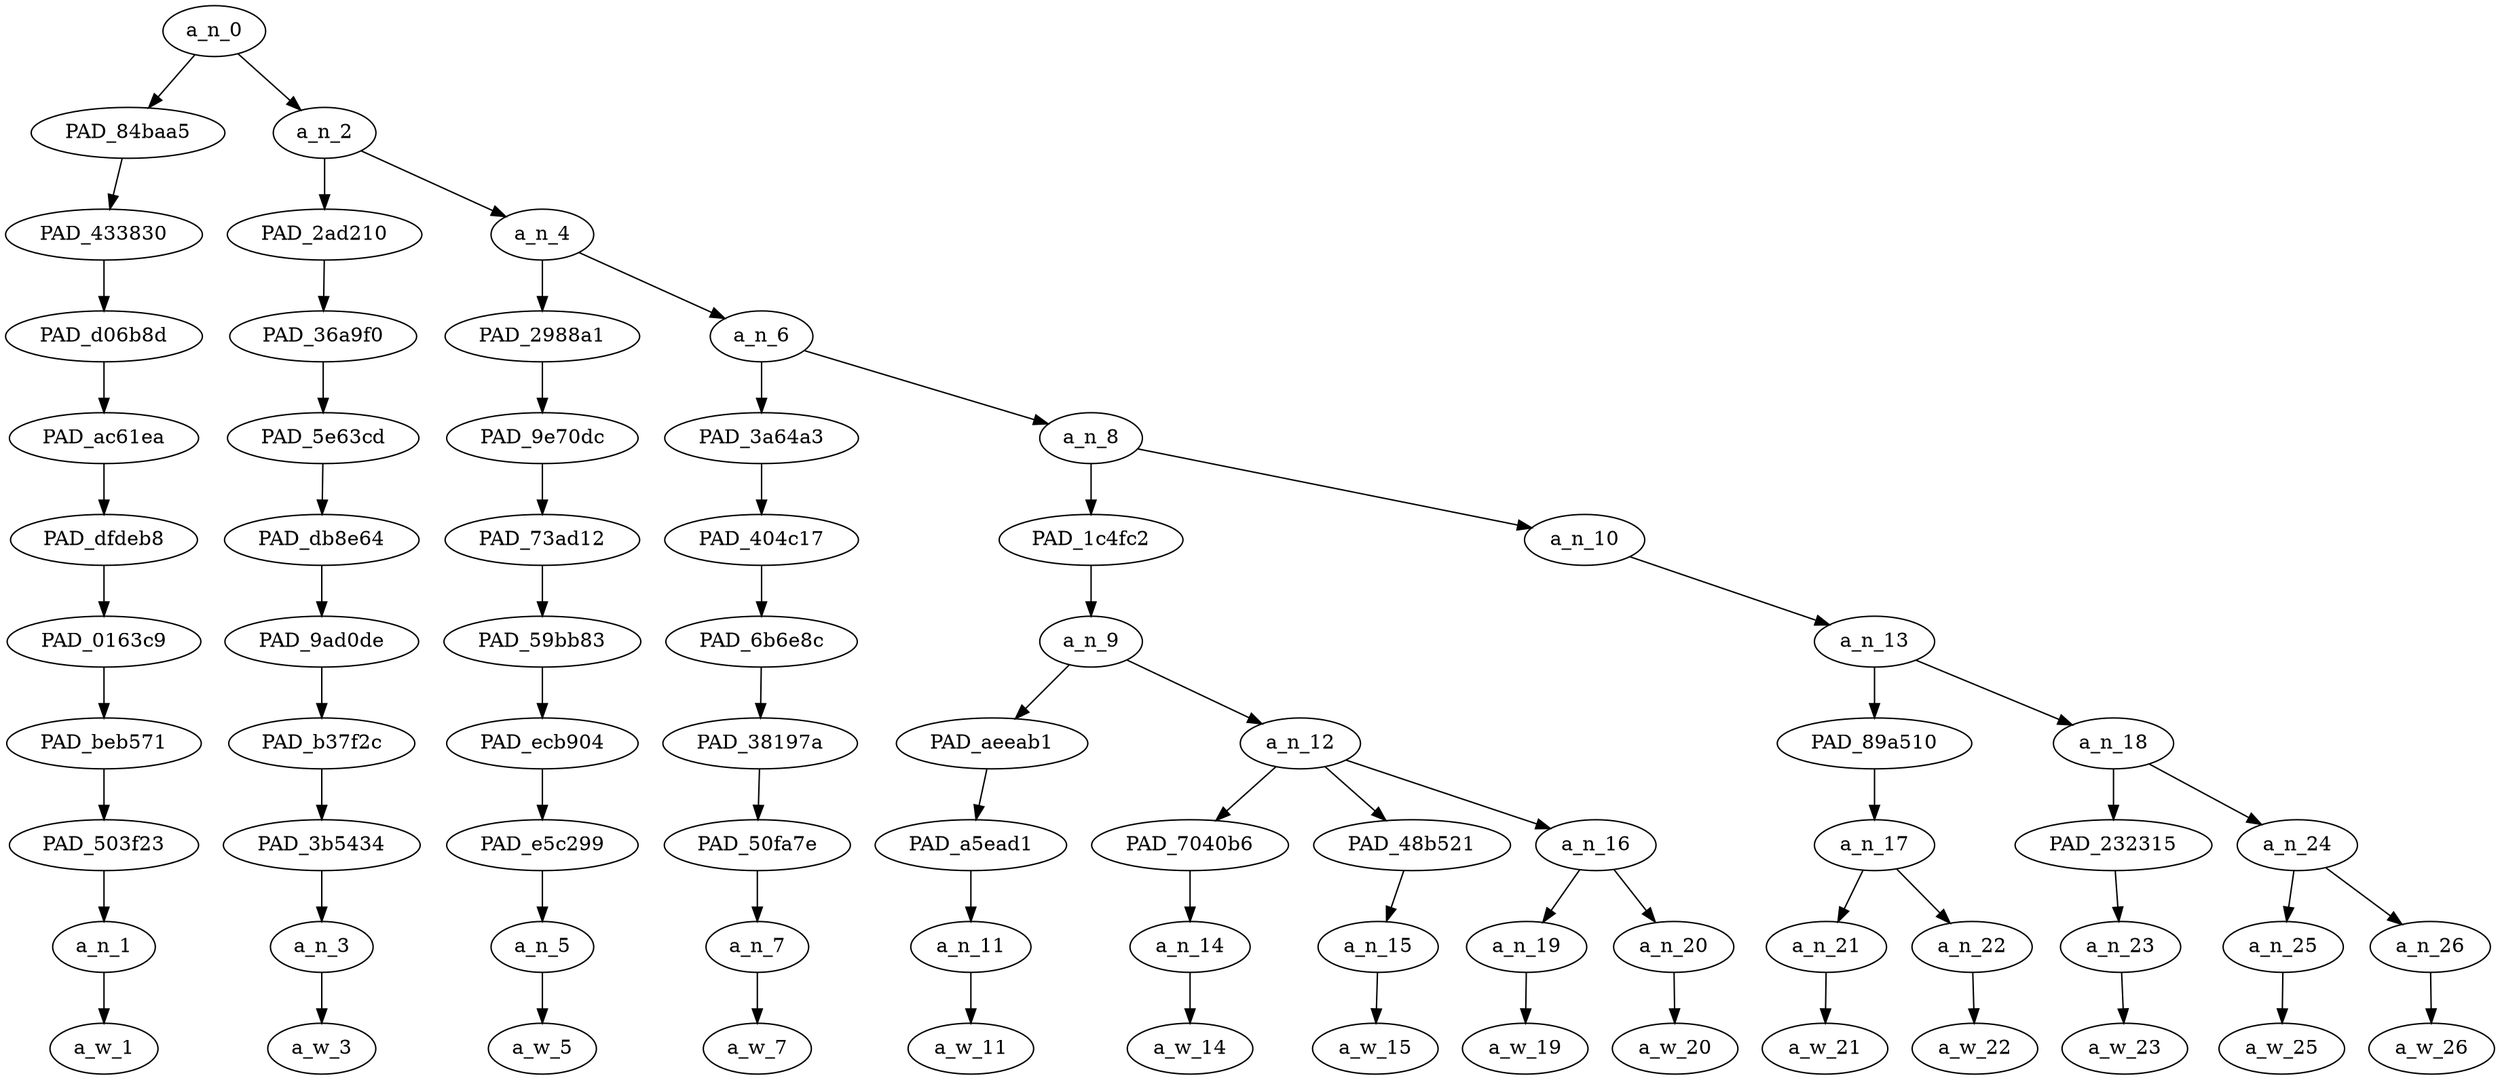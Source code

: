 strict digraph "" {
	a_n_0	[div_dir=1,
		index=0,
		level=10,
		pos="1.1783854166666667,10!",
		text_span="[0, 1, 2, 3, 4, 5, 6, 7, 8, 9, 10, 11, 12, 13]",
		value=1.00000000];
	PAD_84baa5	[div_dir=1,
		index=0,
		level=9,
		pos="0.0,9!",
		text_span="[0]",
		value=0.05066380];
	a_n_0 -> PAD_84baa5;
	a_n_2	[div_dir=1,
		index=1,
		level=9,
		pos="2.3567708333333335,9!",
		text_span="[1, 2, 3, 4, 5, 6, 7, 8, 9, 10, 11, 12, 13]",
		value=0.94766307];
	a_n_0 -> a_n_2;
	PAD_433830	[div_dir=1,
		index=0,
		level=8,
		pos="0.0,8!",
		text_span="[0]",
		value=0.05066380];
	PAD_84baa5 -> PAD_433830;
	PAD_d06b8d	[div_dir=1,
		index=0,
		level=7,
		pos="0.0,7!",
		text_span="[0]",
		value=0.05066380];
	PAD_433830 -> PAD_d06b8d;
	PAD_ac61ea	[div_dir=1,
		index=0,
		level=6,
		pos="0.0,6!",
		text_span="[0]",
		value=0.05066380];
	PAD_d06b8d -> PAD_ac61ea;
	PAD_dfdeb8	[div_dir=1,
		index=0,
		level=5,
		pos="0.0,5!",
		text_span="[0]",
		value=0.05066380];
	PAD_ac61ea -> PAD_dfdeb8;
	PAD_0163c9	[div_dir=1,
		index=0,
		level=4,
		pos="0.0,4!",
		text_span="[0]",
		value=0.05066380];
	PAD_dfdeb8 -> PAD_0163c9;
	PAD_beb571	[div_dir=1,
		index=0,
		level=3,
		pos="0.0,3!",
		text_span="[0]",
		value=0.05066380];
	PAD_0163c9 -> PAD_beb571;
	PAD_503f23	[div_dir=1,
		index=0,
		level=2,
		pos="0.0,2!",
		text_span="[0]",
		value=0.05066380];
	PAD_beb571 -> PAD_503f23;
	a_n_1	[div_dir=1,
		index=0,
		level=1,
		pos="0.0,1!",
		text_span="[0]",
		value=0.05066380];
	PAD_503f23 -> a_n_1;
	a_w_1	[div_dir=0,
		index=0,
		level=0,
		pos="0,0!",
		text_span="[0]",
		value=is];
	a_n_1 -> a_w_1;
	PAD_2ad210	[div_dir=-1,
		index=1,
		level=8,
		pos="1.0,8!",
		text_span="[1]",
		value=0.04561672];
	a_n_2 -> PAD_2ad210;
	a_n_4	[div_dir=1,
		index=2,
		level=8,
		pos="3.713541666666667,8!",
		text_span="[2, 3, 4, 5, 6, 7, 8, 9, 10, 11, 12, 13]",
		value=0.90036595];
	a_n_2 -> a_n_4;
	PAD_36a9f0	[div_dir=-1,
		index=1,
		level=7,
		pos="1.0,7!",
		text_span="[1]",
		value=0.04561672];
	PAD_2ad210 -> PAD_36a9f0;
	PAD_5e63cd	[div_dir=-1,
		index=1,
		level=6,
		pos="1.0,6!",
		text_span="[1]",
		value=0.04561672];
	PAD_36a9f0 -> PAD_5e63cd;
	PAD_db8e64	[div_dir=-1,
		index=1,
		level=5,
		pos="1.0,5!",
		text_span="[1]",
		value=0.04561672];
	PAD_5e63cd -> PAD_db8e64;
	PAD_9ad0de	[div_dir=-1,
		index=1,
		level=4,
		pos="1.0,4!",
		text_span="[1]",
		value=0.04561672];
	PAD_db8e64 -> PAD_9ad0de;
	PAD_b37f2c	[div_dir=-1,
		index=1,
		level=3,
		pos="1.0,3!",
		text_span="[1]",
		value=0.04561672];
	PAD_9ad0de -> PAD_b37f2c;
	PAD_3b5434	[div_dir=-1,
		index=1,
		level=2,
		pos="1.0,2!",
		text_span="[1]",
		value=0.04561672];
	PAD_b37f2c -> PAD_3b5434;
	a_n_3	[div_dir=-1,
		index=1,
		level=1,
		pos="1.0,1!",
		text_span="[1]",
		value=0.04561672];
	PAD_3b5434 -> a_n_3;
	a_w_3	[div_dir=0,
		index=1,
		level=0,
		pos="1,0!",
		text_span="[1]",
		value=anything];
	a_n_3 -> a_w_3;
	PAD_2988a1	[div_dir=-1,
		index=2,
		level=7,
		pos="2.0,7!",
		text_span="[2]",
		value=0.04840317];
	a_n_4 -> PAD_2988a1;
	a_n_6	[div_dir=1,
		index=3,
		level=7,
		pos="5.427083333333334,7!",
		text_span="[3, 4, 5, 6, 7, 8, 9, 10, 11, 12, 13]",
		value=0.85017740];
	a_n_4 -> a_n_6;
	PAD_9e70dc	[div_dir=-1,
		index=2,
		level=6,
		pos="2.0,6!",
		text_span="[2]",
		value=0.04840317];
	PAD_2988a1 -> PAD_9e70dc;
	PAD_73ad12	[div_dir=-1,
		index=2,
		level=5,
		pos="2.0,5!",
		text_span="[2]",
		value=0.04840317];
	PAD_9e70dc -> PAD_73ad12;
	PAD_59bb83	[div_dir=-1,
		index=2,
		level=4,
		pos="2.0,4!",
		text_span="[2]",
		value=0.04840317];
	PAD_73ad12 -> PAD_59bb83;
	PAD_ecb904	[div_dir=-1,
		index=2,
		level=3,
		pos="2.0,3!",
		text_span="[2]",
		value=0.04840317];
	PAD_59bb83 -> PAD_ecb904;
	PAD_e5c299	[div_dir=-1,
		index=2,
		level=2,
		pos="2.0,2!",
		text_span="[2]",
		value=0.04840317];
	PAD_ecb904 -> PAD_e5c299;
	a_n_5	[div_dir=-1,
		index=2,
		level=1,
		pos="2.0,1!",
		text_span="[2]",
		value=0.04840317];
	PAD_e5c299 -> a_n_5;
	a_w_5	[div_dir=0,
		index=2,
		level=0,
		pos="2,0!",
		text_span="[2]",
		value=owned];
	a_n_5 -> a_w_5;
	PAD_3a64a3	[div_dir=1,
		index=3,
		level=6,
		pos="3.0,6!",
		text_span="[3]",
		value=0.04170421];
	a_n_6 -> PAD_3a64a3;
	a_n_8	[div_dir=1,
		index=4,
		level=6,
		pos="7.854166666666667,6!",
		text_span="[4, 5, 6, 7, 8, 9, 10, 11, 12, 13]",
		value=0.80660627];
	a_n_6 -> a_n_8;
	PAD_404c17	[div_dir=1,
		index=3,
		level=5,
		pos="3.0,5!",
		text_span="[3]",
		value=0.04170421];
	PAD_3a64a3 -> PAD_404c17;
	PAD_6b6e8c	[div_dir=1,
		index=3,
		level=4,
		pos="3.0,4!",
		text_span="[3]",
		value=0.04170421];
	PAD_404c17 -> PAD_6b6e8c;
	PAD_38197a	[div_dir=1,
		index=3,
		level=3,
		pos="3.0,3!",
		text_span="[3]",
		value=0.04170421];
	PAD_6b6e8c -> PAD_38197a;
	PAD_50fa7e	[div_dir=1,
		index=3,
		level=2,
		pos="3.0,2!",
		text_span="[3]",
		value=0.04170421];
	PAD_38197a -> PAD_50fa7e;
	a_n_7	[div_dir=1,
		index=3,
		level=1,
		pos="3.0,1!",
		text_span="[3]",
		value=0.04170421];
	PAD_50fa7e -> a_n_7;
	a_w_7	[div_dir=0,
		index=3,
		level=0,
		pos="3,0!",
		text_span="[3]",
		value=by];
	a_n_7 -> a_w_7;
	PAD_1c4fc2	[div_dir=1,
		index=4,
		level=5,
		pos="5.083333333333334,5!",
		text_span="[4, 5, 6, 7, 8]",
		value=0.35669303];
	a_n_8 -> PAD_1c4fc2;
	a_n_10	[div_dir=1,
		index=5,
		level=5,
		pos="10.625,5!",
		text_span="[9, 10, 11, 12, 13]",
		value=0.44803374];
	a_n_8 -> a_n_10;
	a_n_9	[div_dir=1,
		index=4,
		level=4,
		pos="5.083333333333334,4!",
		text_span="[4, 5, 6, 7, 8]",
		value=0.35669303];
	PAD_1c4fc2 -> a_n_9;
	PAD_aeeab1	[div_dir=1,
		index=4,
		level=3,
		pos="4.0,3!",
		text_span="[4]",
		value=0.19538396];
	a_n_9 -> PAD_aeeab1;
	a_n_12	[div_dir=1,
		index=5,
		level=3,
		pos="6.166666666666667,3!",
		text_span="[5, 6, 7, 8]",
		value=0.16053093];
	a_n_9 -> a_n_12;
	PAD_a5ead1	[div_dir=1,
		index=4,
		level=2,
		pos="4.0,2!",
		text_span="[4]",
		value=0.19538396];
	PAD_aeeab1 -> PAD_a5ead1;
	a_n_11	[div_dir=1,
		index=4,
		level=1,
		pos="4.0,1!",
		text_span="[4]",
		value=0.19538396];
	PAD_a5ead1 -> a_n_11;
	a_w_11	[div_dir=0,
		index=4,
		level=0,
		pos="4,0!",
		text_span="[4]",
		value=gentiles];
	a_n_11 -> a_w_11;
	PAD_7040b6	[div_dir=1,
		index=5,
		level=2,
		pos="5.0,2!",
		text_span="[5]",
		value=0.04007459];
	a_n_12 -> PAD_7040b6;
	PAD_48b521	[div_dir=1,
		index=6,
		level=2,
		pos="6.0,2!",
		text_span="[6]",
		value=0.03509766];
	a_n_12 -> PAD_48b521;
	a_n_16	[div_dir=1,
		index=7,
		level=2,
		pos="7.5,2!",
		text_span="[7, 8]",
		value=0.08500511];
	a_n_12 -> a_n_16;
	a_n_14	[div_dir=1,
		index=5,
		level=1,
		pos="5.0,1!",
		text_span="[5]",
		value=0.04007459];
	PAD_7040b6 -> a_n_14;
	a_w_14	[div_dir=0,
		index=5,
		level=0,
		pos="5,0!",
		text_span="[5]",
		value=anymore];
	a_n_14 -> a_w_14;
	a_n_15	[div_dir=1,
		index=6,
		level=1,
		pos="6.0,1!",
		text_span="[6]",
		value=0.03509766];
	PAD_48b521 -> a_n_15;
	a_w_15	[div_dir=0,
		index=6,
		level=0,
		pos="6,0!",
		text_span="[6]",
		value=in];
	a_n_15 -> a_w_15;
	a_n_19	[div_dir=-1,
		index=7,
		level=1,
		pos="7.0,1!",
		text_span="[7]",
		value=0.03605765];
	a_n_16 -> a_n_19;
	a_n_20	[div_dir=1,
		index=8,
		level=1,
		pos="8.0,1!",
		text_span="[8]",
		value=0.04872720];
	a_n_16 -> a_n_20;
	a_w_19	[div_dir=0,
		index=7,
		level=0,
		pos="7,0!",
		text_span="[7]",
		value=this];
	a_n_19 -> a_w_19;
	a_w_20	[div_dir=0,
		index=8,
		level=0,
		pos="8,0!",
		text_span="[8]",
		value=country];
	a_n_20 -> a_w_20;
	a_n_13	[div_dir=1,
		index=5,
		level=4,
		pos="10.625,4!",
		text_span="[9, 10, 11, 12, 13]",
		value=0.44609258];
	a_n_10 -> a_n_13;
	PAD_89a510	[div_dir=1,
		index=6,
		level=3,
		pos="9.5,3!",
		text_span="[9, 10]",
		value=0.24219065];
	a_n_13 -> PAD_89a510;
	a_n_18	[div_dir=1,
		index=7,
		level=3,
		pos="11.75,3!",
		text_span="[11, 12, 13]",
		value=0.20196076];
	a_n_13 -> a_n_18;
	a_n_17	[div_dir=1,
		index=8,
		level=2,
		pos="9.5,2!",
		text_span="[9, 10]",
		value=0.24219065];
	PAD_89a510 -> a_n_17;
	a_n_21	[div_dir=1,
		index=9,
		level=1,
		pos="9.0,1!",
		text_span="[9]",
		value=0.04627552];
	a_n_17 -> a_n_21;
	a_n_22	[div_dir=1,
		index=10,
		level=1,
		pos="10.0,1!",
		text_span="[10]",
		value=0.19406398];
	a_n_17 -> a_n_22;
	a_w_21	[div_dir=0,
		index=9,
		level=0,
		pos="9,0!",
		text_span="[9]",
		value=the];
	a_n_21 -> a_w_21;
	a_w_22	[div_dir=0,
		index=10,
		level=0,
		pos="10,0!",
		text_span="[10]",
		value=kike];
	a_n_22 -> a_w_22;
	PAD_232315	[div_dir=1,
		index=9,
		level=2,
		pos="11.0,2!",
		text_span="[11]",
		value=0.09031659];
	a_n_18 -> PAD_232315;
	a_n_24	[div_dir=1,
		index=10,
		level=2,
		pos="12.5,2!",
		text_span="[12, 13]",
		value=0.11076840];
	a_n_18 -> a_n_24;
	a_n_23	[div_dir=1,
		index=11,
		level=1,
		pos="11.0,1!",
		text_span="[11]",
		value=0.09031659];
	PAD_232315 -> a_n_23;
	a_w_23	[div_dir=0,
		index=11,
		level=0,
		pos="11,0!",
		text_span="[11]",
		value=freaks];
	a_n_23 -> a_w_23;
	a_n_25	[div_dir=1,
		index=12,
		level=1,
		pos="12.0,1!",
		text_span="[12]",
		value=0.05823651];
	a_n_24 -> a_n_25;
	a_n_26	[div_dir=1,
		index=13,
		level=1,
		pos="13.0,1!",
		text_span="[13]",
		value=0.05209282];
	a_n_24 -> a_n_26;
	a_w_25	[div_dir=0,
		index=12,
		level=0,
		pos="12,0!",
		text_span="[12]",
		value=own];
	a_n_25 -> a_w_25;
	a_w_26	[div_dir=0,
		index=13,
		level=0,
		pos="13,0!",
		text_span="[13]",
		value=everything];
	a_n_26 -> a_w_26;
}
